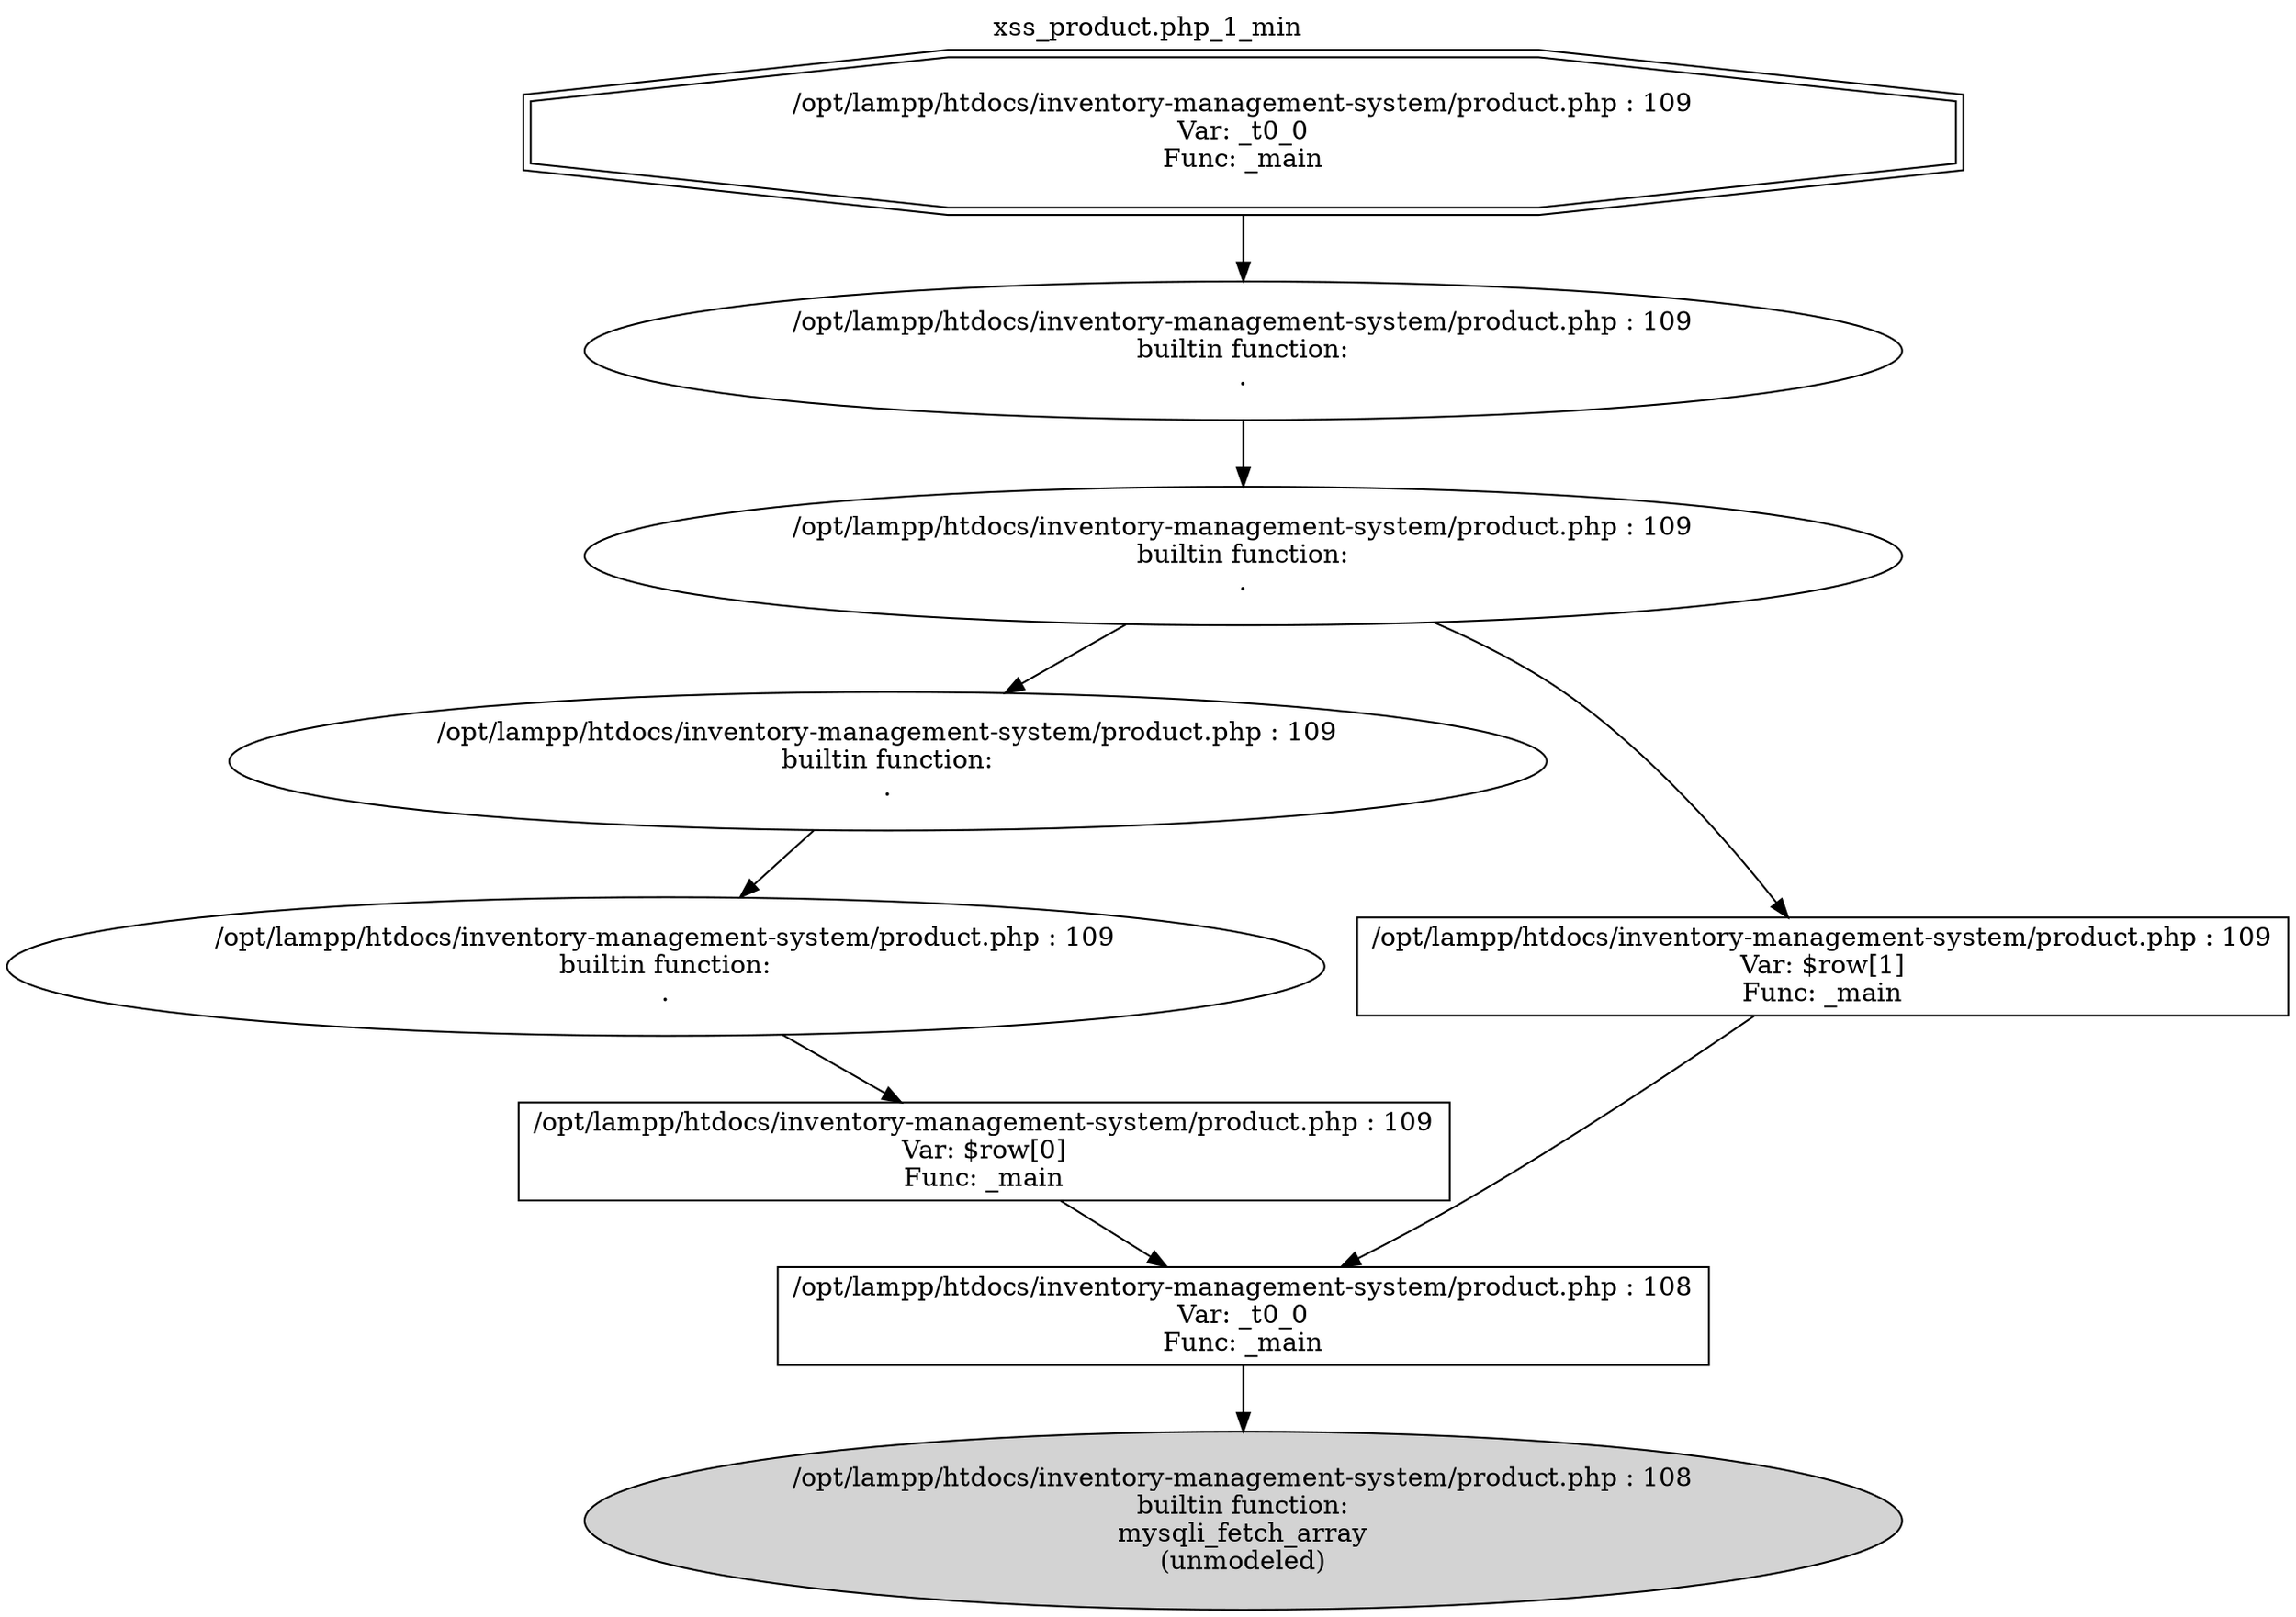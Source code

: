 digraph cfg {
  label="xss_product.php_1_min";
  labelloc=t;
  n1 [shape=doubleoctagon, label="/opt/lampp/htdocs/inventory-management-system/product.php : 109\nVar: _t0_0\nFunc: _main\n"];
  n2 [shape=ellipse, label="/opt/lampp/htdocs/inventory-management-system/product.php : 109\nbuiltin function:\n.\n"];
  n3 [shape=ellipse, label="/opt/lampp/htdocs/inventory-management-system/product.php : 109\nbuiltin function:\n.\n"];
  n4 [shape=ellipse, label="/opt/lampp/htdocs/inventory-management-system/product.php : 109\nbuiltin function:\n.\n"];
  n5 [shape=ellipse, label="/opt/lampp/htdocs/inventory-management-system/product.php : 109\nbuiltin function:\n.\n"];
  n6 [shape=box, label="/opt/lampp/htdocs/inventory-management-system/product.php : 109\nVar: $row[0]\nFunc: _main\n"];
  n7 [shape=box, label="/opt/lampp/htdocs/inventory-management-system/product.php : 108\nVar: _t0_0\nFunc: _main\n"];
  n8 [shape=ellipse, label="/opt/lampp/htdocs/inventory-management-system/product.php : 108\nbuiltin function:\nmysqli_fetch_array\n(unmodeled)\n",style=filled];
  n9 [shape=box, label="/opt/lampp/htdocs/inventory-management-system/product.php : 109\nVar: $row[1]\nFunc: _main\n"];
  n1 -> n2;
  n2 -> n3;
  n3 -> n4;
  n3 -> n9;
  n4 -> n5;
  n5 -> n6;
  n6 -> n7;
  n7 -> n8;
  n9 -> n7;
}
